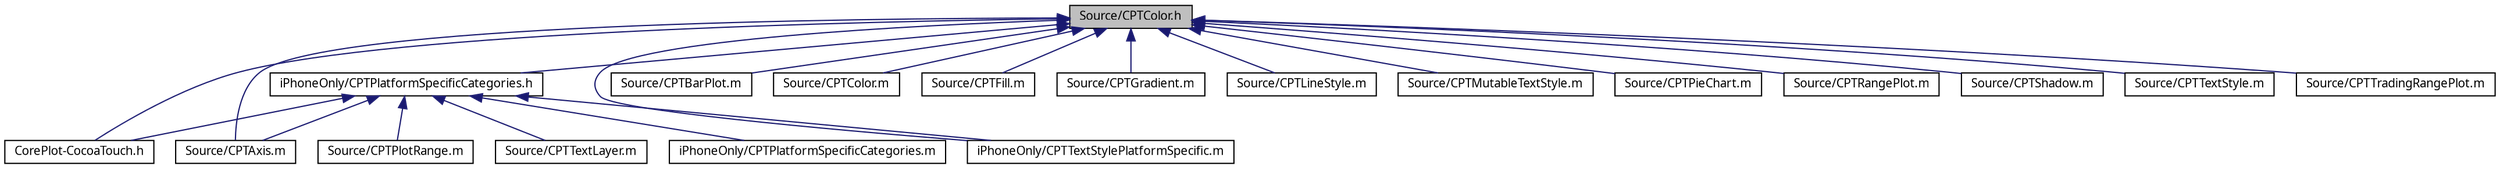 digraph G
{
  bgcolor="transparent";
  edge [fontname="Lucinda Grande",fontsize="10",labelfontname="Lucinda Grande",labelfontsize="10"];
  node [fontname="Lucinda Grande",fontsize="10",shape=record];
  Node1 [label="Source/CPTColor.h",height=0.2,width=0.4,color="black", fillcolor="grey75", style="filled" fontcolor="black"];
  Node1 -> Node2 [dir="back",color="midnightblue",fontsize="10",style="solid",fontname="Lucinda Grande"];
  Node2 [label="CorePlot-CocoaTouch.h",height=0.2,width=0.4,color="black",URL="$_core_plot-_cocoa_touch_8h.html"];
  Node1 -> Node3 [dir="back",color="midnightblue",fontsize="10",style="solid",fontname="Lucinda Grande"];
  Node3 [label="Source/CPTAxis.m",height=0.2,width=0.4,color="black",URL="$_c_p_t_axis_8m.html"];
  Node1 -> Node4 [dir="back",color="midnightblue",fontsize="10",style="solid",fontname="Lucinda Grande"];
  Node4 [label="Source/CPTBarPlot.m",height=0.2,width=0.4,color="black",URL="$_c_p_t_bar_plot_8m.html"];
  Node1 -> Node5 [dir="back",color="midnightblue",fontsize="10",style="solid",fontname="Lucinda Grande"];
  Node5 [label="Source/CPTColor.m",height=0.2,width=0.4,color="black",URL="$_c_p_t_color_8m.html"];
  Node1 -> Node6 [dir="back",color="midnightblue",fontsize="10",style="solid",fontname="Lucinda Grande"];
  Node6 [label="Source/CPTFill.m",height=0.2,width=0.4,color="black",URL="$_c_p_t_fill_8m.html"];
  Node1 -> Node7 [dir="back",color="midnightblue",fontsize="10",style="solid",fontname="Lucinda Grande"];
  Node7 [label="Source/CPTGradient.m",height=0.2,width=0.4,color="black",URL="$_c_p_t_gradient_8m.html"];
  Node1 -> Node8 [dir="back",color="midnightblue",fontsize="10",style="solid",fontname="Lucinda Grande"];
  Node8 [label="Source/CPTLineStyle.m",height=0.2,width=0.4,color="black",URL="$_c_p_t_line_style_8m.html"];
  Node1 -> Node9 [dir="back",color="midnightblue",fontsize="10",style="solid",fontname="Lucinda Grande"];
  Node9 [label="Source/CPTMutableTextStyle.m",height=0.2,width=0.4,color="black",URL="$_c_p_t_mutable_text_style_8m.html"];
  Node1 -> Node10 [dir="back",color="midnightblue",fontsize="10",style="solid",fontname="Lucinda Grande"];
  Node10 [label="Source/CPTPieChart.m",height=0.2,width=0.4,color="black",URL="$_c_p_t_pie_chart_8m.html"];
  Node1 -> Node11 [dir="back",color="midnightblue",fontsize="10",style="solid",fontname="Lucinda Grande"];
  Node11 [label="Source/CPTRangePlot.m",height=0.2,width=0.4,color="black",URL="$_c_p_t_range_plot_8m.html"];
  Node1 -> Node12 [dir="back",color="midnightblue",fontsize="10",style="solid",fontname="Lucinda Grande"];
  Node12 [label="Source/CPTShadow.m",height=0.2,width=0.4,color="black",URL="$_c_p_t_shadow_8m.html"];
  Node1 -> Node13 [dir="back",color="midnightblue",fontsize="10",style="solid",fontname="Lucinda Grande"];
  Node13 [label="Source/CPTTextStyle.m",height=0.2,width=0.4,color="black",URL="$_c_p_t_text_style_8m.html"];
  Node1 -> Node14 [dir="back",color="midnightblue",fontsize="10",style="solid",fontname="Lucinda Grande"];
  Node14 [label="Source/CPTTradingRangePlot.m",height=0.2,width=0.4,color="black",URL="$_c_p_t_trading_range_plot_8m.html"];
  Node1 -> Node15 [dir="back",color="midnightblue",fontsize="10",style="solid",fontname="Lucinda Grande"];
  Node15 [label="iPhoneOnly/CPTPlatformSpecificCategories.h",height=0.2,width=0.4,color="black",URL="$_c_p_t_platform_specific_categories_8h.html"];
  Node15 -> Node2 [dir="back",color="midnightblue",fontsize="10",style="solid",fontname="Lucinda Grande"];
  Node15 -> Node3 [dir="back",color="midnightblue",fontsize="10",style="solid",fontname="Lucinda Grande"];
  Node15 -> Node16 [dir="back",color="midnightblue",fontsize="10",style="solid",fontname="Lucinda Grande"];
  Node16 [label="Source/CPTPlotRange.m",height=0.2,width=0.4,color="black",URL="$_c_p_t_plot_range_8m.html"];
  Node15 -> Node17 [dir="back",color="midnightblue",fontsize="10",style="solid",fontname="Lucinda Grande"];
  Node17 [label="Source/CPTTextLayer.m",height=0.2,width=0.4,color="black",URL="$_c_p_t_text_layer_8m.html"];
  Node15 -> Node18 [dir="back",color="midnightblue",fontsize="10",style="solid",fontname="Lucinda Grande"];
  Node18 [label="iPhoneOnly/CPTPlatformSpecificCategories.m",height=0.2,width=0.4,color="black",URL="$_c_p_t_platform_specific_categories_8m.html"];
  Node15 -> Node19 [dir="back",color="midnightblue",fontsize="10",style="solid",fontname="Lucinda Grande"];
  Node19 [label="iPhoneOnly/CPTTextStylePlatformSpecific.m",height=0.2,width=0.4,color="black",URL="$_c_p_t_text_style_platform_specific_8m.html"];
  Node1 -> Node19 [dir="back",color="midnightblue",fontsize="10",style="solid",fontname="Lucinda Grande"];
}
